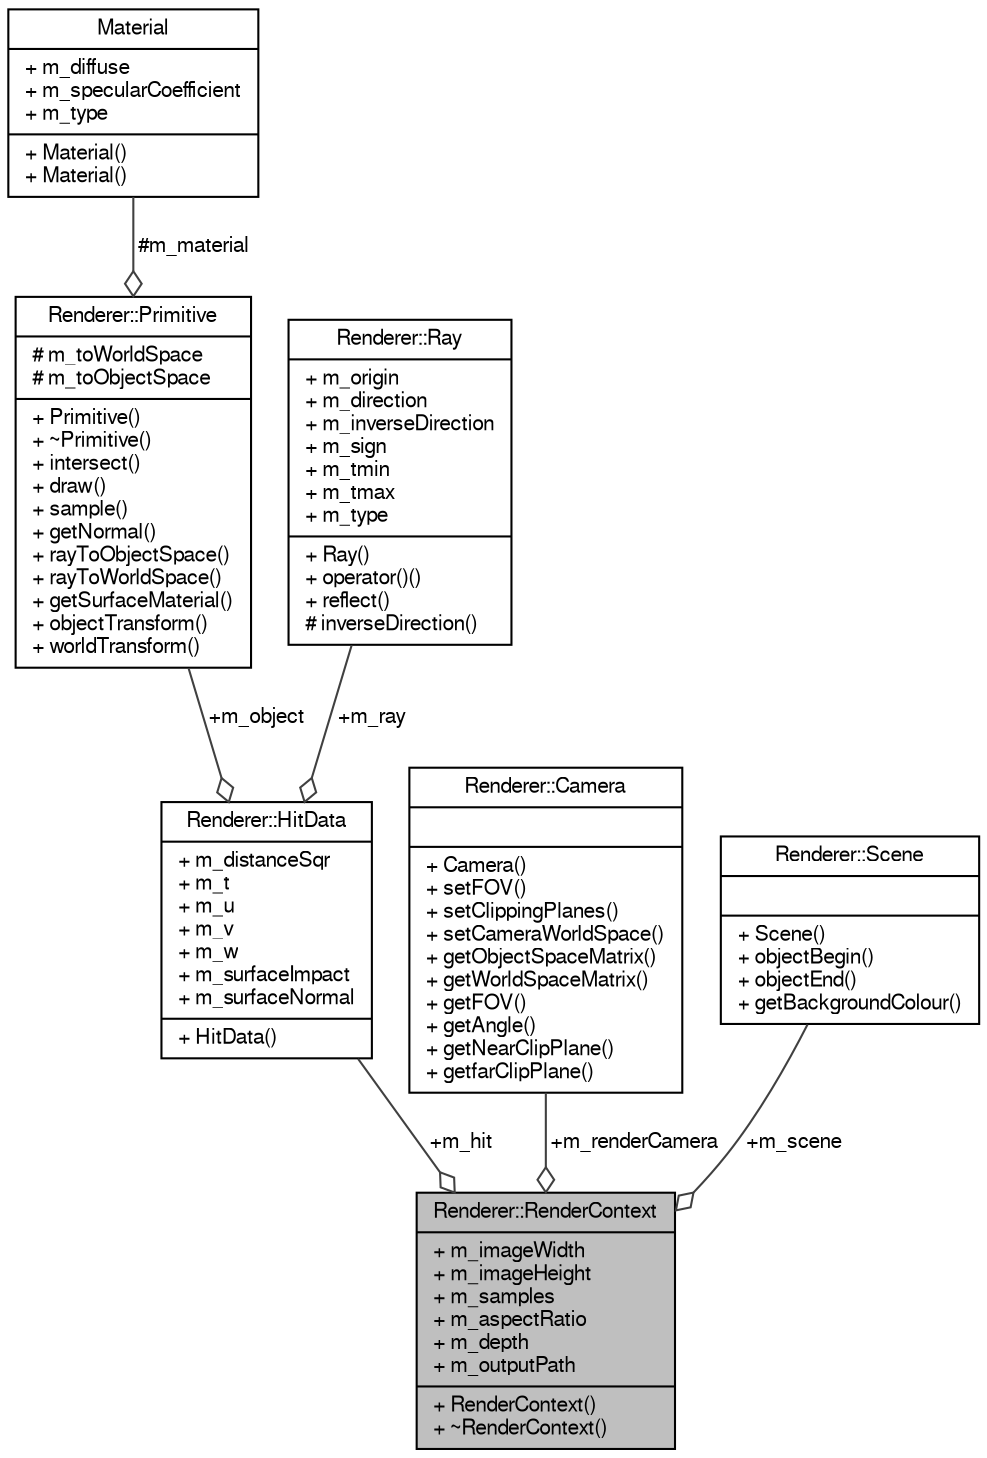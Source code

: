 digraph "Renderer::RenderContext"
{
  edge [fontname="FreeSans",fontsize="10",labelfontname="FreeSans",labelfontsize="10"];
  node [fontname="FreeSans",fontsize="10",shape=record];
  Node1 [label="{Renderer::RenderContext\n|+ m_imageWidth\l+ m_imageHeight\l+ m_samples\l+ m_aspectRatio\l+ m_depth\l+ m_outputPath\l|+ RenderContext()\l+ ~RenderContext()\l}",height=0.2,width=0.4,color="black", fillcolor="grey75", style="filled", fontcolor="black"];
  Node2 -> Node1 [color="grey25",fontsize="10",style="solid",label=" +m_hit" ,arrowhead="odiamond",fontname="FreeSans"];
  Node2 [label="{Renderer::HitData\n|+ m_distanceSqr\l+ m_t\l+ m_u\l+ m_v\l+ m_w\l+ m_surfaceImpact\l+ m_surfaceNormal\l|+ HitData()\l}",height=0.2,width=0.4,color="black", fillcolor="white", style="filled",URL="$structRenderer_1_1HitData.html"];
  Node3 -> Node2 [color="grey25",fontsize="10",style="solid",label=" +m_object" ,arrowhead="odiamond",fontname="FreeSans"];
  Node3 [label="{Renderer::Primitive\n|# m_toWorldSpace\l# m_toObjectSpace\l|+ Primitive()\l+ ~Primitive()\l+ intersect()\l+ draw()\l+ sample()\l+ getNormal()\l+ rayToObjectSpace()\l+ rayToWorldSpace()\l+ getSurfaceMaterial()\l+ objectTransform()\l+ worldTransform()\l}",height=0.2,width=0.4,color="black", fillcolor="white", style="filled",URL="$classRenderer_1_1Primitive.html",tooltip="The Primitive class is the abstract class representing a renderer primitive, the intersect and draw m..."];
  Node4 -> Node3 [color="grey25",fontsize="10",style="solid",label=" #m_material" ,arrowhead="odiamond",fontname="FreeSans"];
  Node4 [label="{Material\n|+ m_diffuse\l+ m_specularCoefficient\l+ m_type\l|+ Material()\l+ Material()\l}",height=0.2,width=0.4,color="black", fillcolor="white", style="filled",URL="$structMaterial.html",tooltip="The Material struct represents the properi. "];
  Node5 -> Node2 [color="grey25",fontsize="10",style="solid",label=" +m_ray" ,arrowhead="odiamond",fontname="FreeSans"];
  Node5 [label="{Renderer::Ray\n|+ m_origin\l+ m_direction\l+ m_inverseDirection\l+ m_sign\l+ m_tmin\l+ m_tmax\l+ m_type\l|+ Ray()\l+ operator()()\l+ reflect()\l# inverseDirection()\l}",height=0.2,width=0.4,color="black", fillcolor="white", style="filled",URL="$structRenderer_1_1Ray.html"];
  Node6 -> Node1 [color="grey25",fontsize="10",style="solid",label=" +m_renderCamera" ,arrowhead="odiamond",fontname="FreeSans"];
  Node6 [label="{Renderer::Camera\n||+ Camera()\l+ setFOV()\l+ setClippingPlanes()\l+ setCameraWorldSpace()\l+ getObjectSpaceMatrix()\l+ getWorldSpaceMatrix()\l+ getFOV()\l+ getAngle()\l+ getNearClipPlane()\l+ getfarClipPlane()\l}",height=0.2,width=0.4,color="black", fillcolor="white", style="filled",URL="$classRenderer_1_1Camera.html",tooltip="The Camera class encapsulates just the render camera, providing methods to calculate FOV..."];
  Node7 -> Node1 [color="grey25",fontsize="10",style="solid",label=" +m_scene" ,arrowhead="odiamond",fontname="FreeSans"];
  Node7 [label="{Renderer::Scene\n||+ Scene()\l+ objectBegin()\l+ objectEnd()\l+ getBackgroundColour()\l}",height=0.2,width=0.4,color="black", fillcolor="white", style="filled",URL="$classRenderer_1_1Scene.html"];
}
